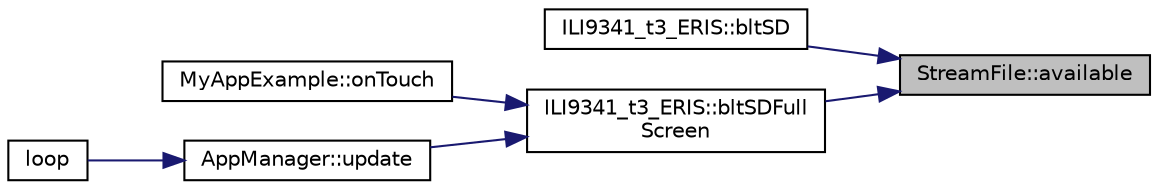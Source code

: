 digraph "StreamFile::available"
{
 // LATEX_PDF_SIZE
  edge [fontname="Helvetica",fontsize="10",labelfontname="Helvetica",labelfontsize="10"];
  node [fontname="Helvetica",fontsize="10",shape=record];
  rankdir="RL";
  Node1 [label="StreamFile::available",height=0.2,width=0.4,color="black", fillcolor="grey75", style="filled", fontcolor="black",tooltip=" "];
  Node1 -> Node2 [dir="back",color="midnightblue",fontsize="10",style="solid",fontname="Helvetica"];
  Node2 [label="ILI9341_t3_ERIS::bltSD",height=0.2,width=0.4,color="black", fillcolor="white", style="filled",URL="$class_i_l_i9341__t3___e_r_i_s.html#a62cbbd94867557ffbe8d9a2c832c8716",tooltip=" "];
  Node1 -> Node3 [dir="back",color="midnightblue",fontsize="10",style="solid",fontname="Helvetica"];
  Node3 [label="ILI9341_t3_ERIS::bltSDFull\lScreen",height=0.2,width=0.4,color="black", fillcolor="white", style="filled",URL="$class_i_l_i9341__t3___e_r_i_s.html#a6efb6ee1407d55e237e86b7557d89b75",tooltip=" "];
  Node3 -> Node4 [dir="back",color="midnightblue",fontsize="10",style="solid",fontname="Helvetica"];
  Node4 [label="MyAppExample::onTouch",height=0.2,width=0.4,color="black", fillcolor="white", style="filled",URL="$class_my_app_example.html#a9113a6d8c69d8dacf810449d732d6c5e",tooltip=" "];
  Node3 -> Node5 [dir="back",color="midnightblue",fontsize="10",style="solid",fontname="Helvetica"];
  Node5 [label="AppManager::update",height=0.2,width=0.4,color="black", fillcolor="white", style="filled",URL="$class_app_manager.html#ab4352bf5559866e77c333e74af7c2210",tooltip=" "];
  Node5 -> Node6 [dir="back",color="midnightblue",fontsize="10",style="solid",fontname="Helvetica"];
  Node6 [label="loop",height=0.2,width=0.4,color="black", fillcolor="white", style="filled",URL="$main_8cpp.html#a0b33edabd7f1c4e4a0bf32c67269be2f",tooltip=" "];
}
